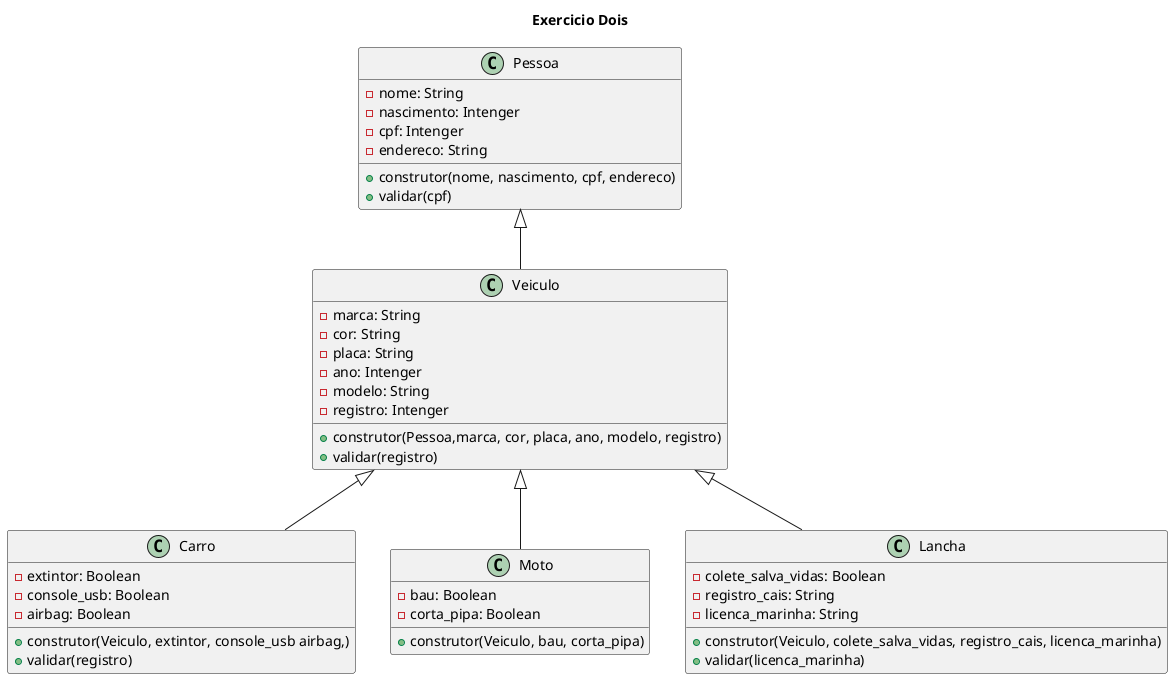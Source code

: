 @startuml herança

title Exercicio Dois

class Pessoa {
    - nome: String
    - nascimento: Intenger
    - cpf: Intenger
    - endereco: String
    + construtor(nome, nascimento, cpf, endereco)
    + validar(cpf)
}

class Veiculo {
    - marca: String
    - cor: String
    - placa: String
    - ano: Intenger
    - modelo: String
    - registro: Intenger
    + construtor(Pessoa,marca, cor, placa, ano, modelo, registro)
    + validar(registro)
}

class Carro {
    - extintor: Boolean
    - console_usb: Boolean
    - airbag: Boolean
    + construtor(Veiculo, extintor, console_usb airbag,)
    + validar(registro)   
}

class Moto {
    - bau: Boolean
    - corta_pipa: Boolean
    + construtor(Veiculo, bau, corta_pipa)
}

class Lancha {
    - colete_salva_vidas: Boolean
    - registro_cais: String
    - licenca_marinha: String
    + construtor(Veiculo, colete_salva_vidas, registro_cais, licenca_marinha)
    + validar(licenca_marinha)
}

Pessoa <|-- Veiculo
Veiculo <|-- Carro
Veiculo <|-- Moto
Veiculo <|-- Lancha